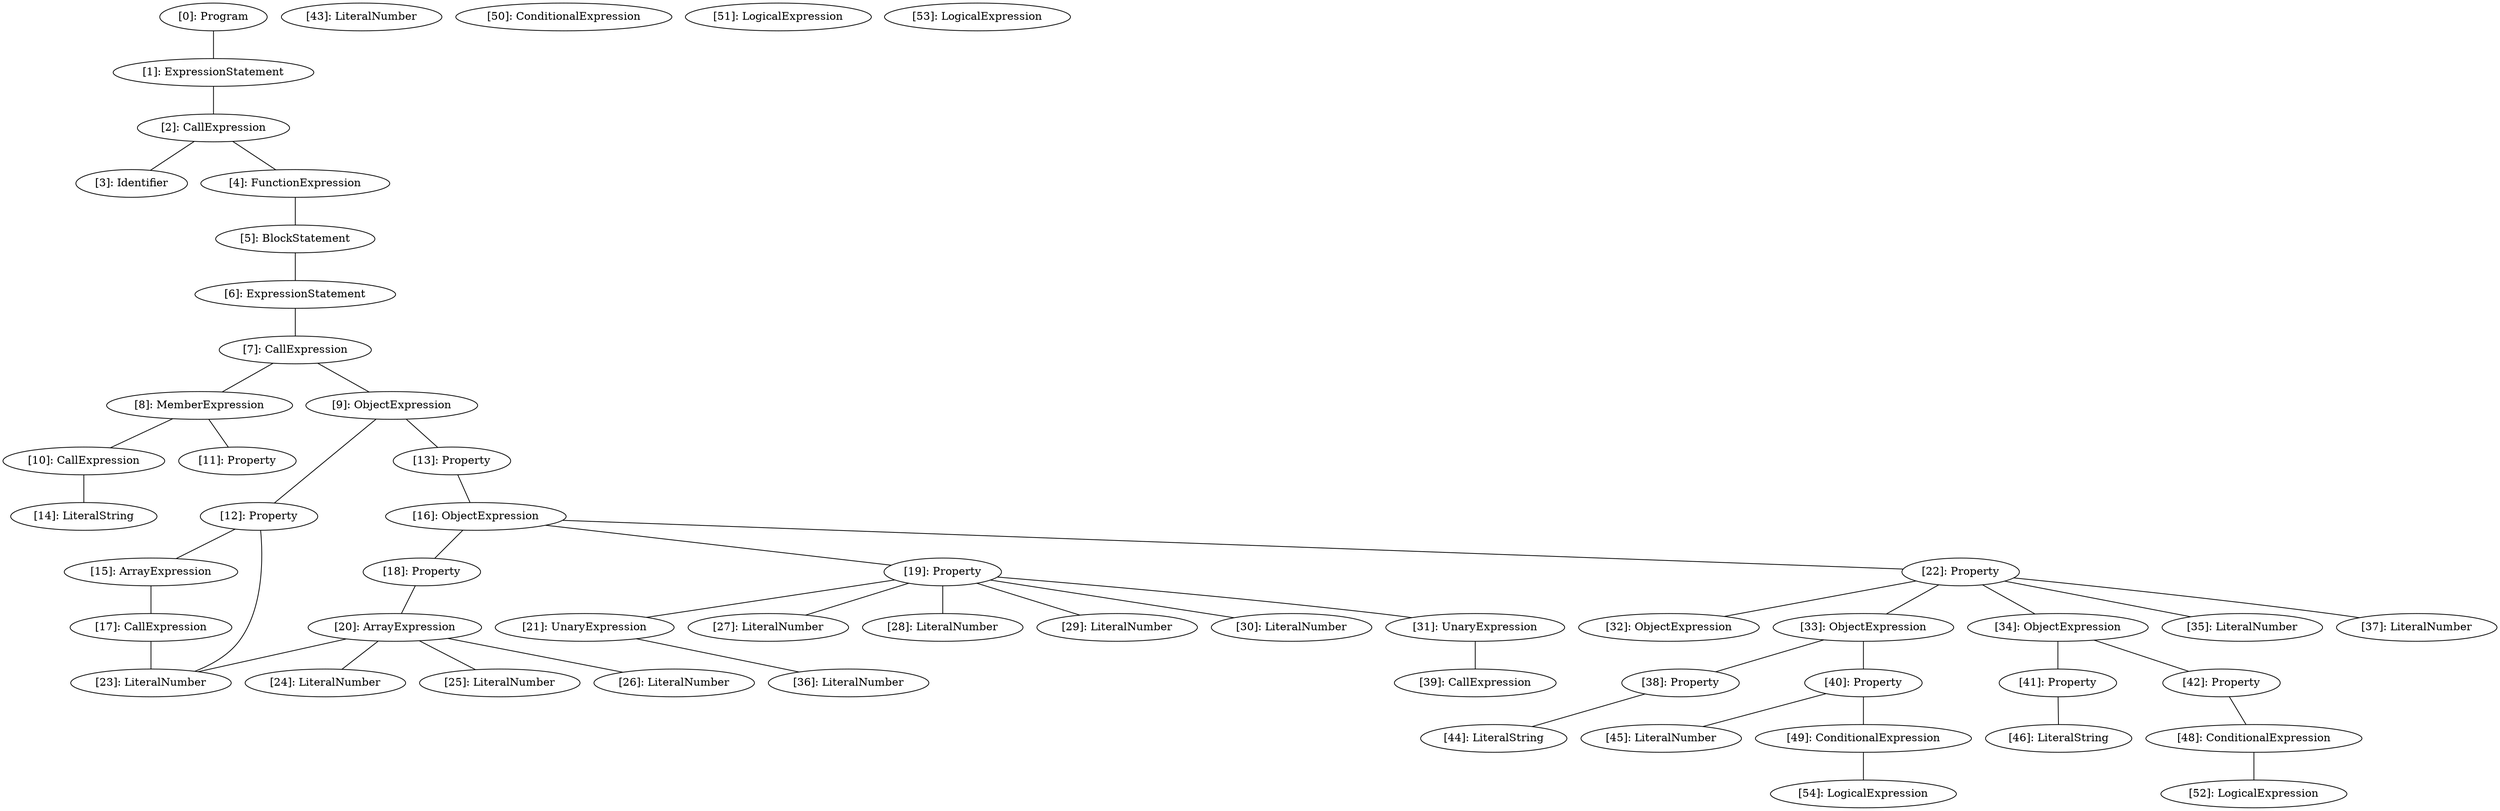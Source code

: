 // Result
graph {
	0 [label="[0]: Program"]
	1 [label="[1]: ExpressionStatement"]
	2 [label="[2]: CallExpression"]
	3 [label="[3]: Identifier"]
	4 [label="[4]: FunctionExpression"]
	5 [label="[5]: BlockStatement"]
	6 [label="[6]: ExpressionStatement"]
	7 [label="[7]: CallExpression"]
	8 [label="[8]: MemberExpression"]
	9 [label="[9]: ObjectExpression"]
	10 [label="[10]: CallExpression"]
	11 [label="[11]: Property"]
	12 [label="[12]: Property"]
	13 [label="[13]: Property"]
	14 [label="[14]: LiteralString"]
	15 [label="[15]: ArrayExpression"]
	16 [label="[16]: ObjectExpression"]
	17 [label="[17]: CallExpression"]
	18 [label="[18]: Property"]
	19 [label="[19]: Property"]
	20 [label="[20]: ArrayExpression"]
	21 [label="[21]: UnaryExpression"]
	22 [label="[22]: Property"]
	23 [label="[23]: LiteralNumber"]
	24 [label="[24]: LiteralNumber"]
	25 [label="[25]: LiteralNumber"]
	26 [label="[26]: LiteralNumber"]
	27 [label="[27]: LiteralNumber"]
	28 [label="[28]: LiteralNumber"]
	29 [label="[29]: LiteralNumber"]
	30 [label="[30]: LiteralNumber"]
	31 [label="[31]: UnaryExpression"]
	32 [label="[32]: ObjectExpression"]
	33 [label="[33]: ObjectExpression"]
	34 [label="[34]: ObjectExpression"]
	35 [label="[35]: LiteralNumber"]
	36 [label="[36]: LiteralNumber"]
	37 [label="[37]: LiteralNumber"]
	38 [label="[38]: Property"]
	39 [label="[39]: CallExpression"]
	40 [label="[40]: Property"]
	41 [label="[41]: Property"]
	42 [label="[42]: Property"]
	43 [label="[43]: LiteralNumber"]
	44 [label="[44]: LiteralString"]
	45 [label="[45]: LiteralNumber"]
	46 [label="[46]: LiteralString"]
	48 [label="[48]: ConditionalExpression"]
	49 [label="[49]: ConditionalExpression"]
	50 [label="[50]: ConditionalExpression"]
	51 [label="[51]: LogicalExpression"]
	52 [label="[52]: LogicalExpression"]
	53 [label="[53]: LogicalExpression"]
	54 [label="[54]: LogicalExpression"]
	0 -- 1
	1 -- 2
	2 -- 3
	2 -- 4
	4 -- 5
	5 -- 6
	6 -- 7
	7 -- 8
	7 -- 9
	8 -- 10
	8 -- 11
	9 -- 12
	9 -- 13
	10 -- 14
	12 -- 15
	12 -- 23
	13 -- 16
	15 -- 17
	16 -- 18
	16 -- 19
	16 -- 22
	17 -- 23
	18 -- 20
	19 -- 21
	19 -- 27
	19 -- 28
	19 -- 29
	19 -- 30
	19 -- 31
	20 -- 23
	20 -- 24
	20 -- 25
	20 -- 26
	21 -- 36
	22 -- 32
	22 -- 33
	22 -- 34
	22 -- 35
	22 -- 37
	31 -- 39
	33 -- 38
	33 -- 40
	34 -- 41
	34 -- 42
	38 -- 44
	40 -- 45
	40 -- 49
	41 -- 46
	42 -- 48
	48 -- 52
	49 -- 54
}
